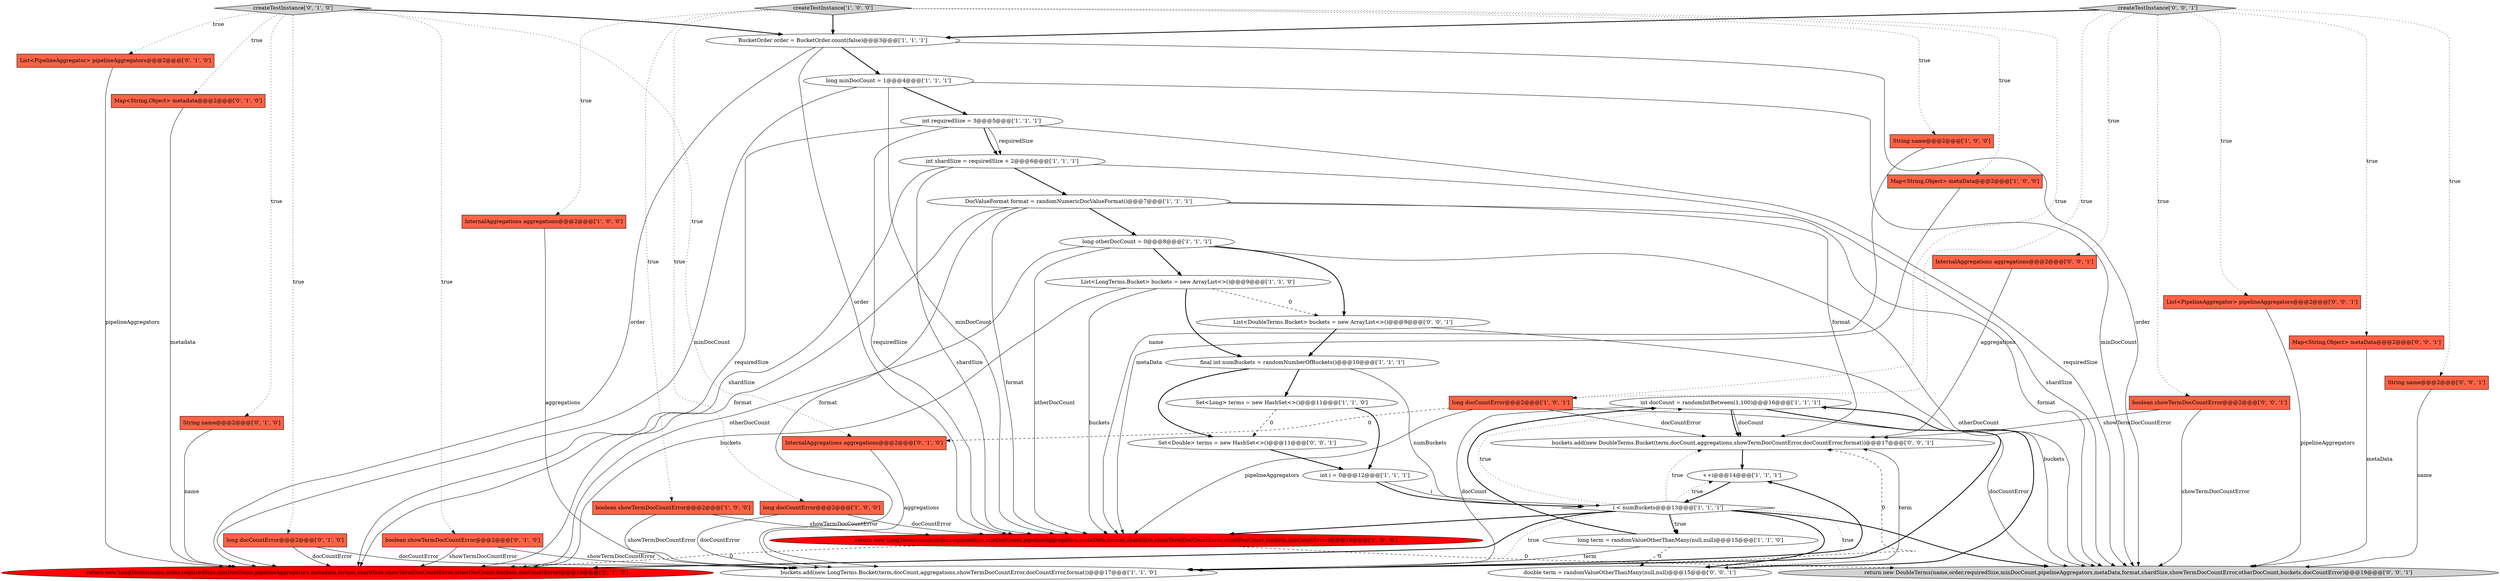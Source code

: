 digraph {
18 [style = filled, label = "int docCount = randomIntBetween(1,100)@@@16@@@['1', '1', '1']", fillcolor = white, shape = ellipse image = "AAA0AAABBB1BBB"];
36 [style = filled, label = "buckets.add(new DoubleTerms.Bucket(term,docCount,aggregations,showTermDocCountError,docCountError,format))@@@17@@@['0', '0', '1']", fillcolor = white, shape = ellipse image = "AAA0AAABBB3BBB"];
13 [style = filled, label = "createTestInstance['1', '0', '0']", fillcolor = lightgray, shape = diamond image = "AAA0AAABBB1BBB"];
20 [style = filled, label = "long minDocCount = 1@@@4@@@['1', '1', '1']", fillcolor = white, shape = ellipse image = "AAA0AAABBB1BBB"];
29 [style = filled, label = "InternalAggregations aggregations@@@2@@@['0', '1', '0']", fillcolor = tomato, shape = box image = "AAA1AAABBB2BBB"];
8 [style = filled, label = "int shardSize = requiredSize + 2@@@6@@@['1', '1', '1']", fillcolor = white, shape = ellipse image = "AAA0AAABBB1BBB"];
6 [style = filled, label = "final int numBuckets = randomNumberOfBuckets()@@@10@@@['1', '1', '1']", fillcolor = white, shape = ellipse image = "AAA0AAABBB1BBB"];
23 [style = filled, label = "List<PipelineAggregator> pipelineAggregators@@@2@@@['0', '1', '0']", fillcolor = tomato, shape = box image = "AAA0AAABBB2BBB"];
5 [style = filled, label = "int i = 0@@@12@@@['1', '1', '1']", fillcolor = white, shape = ellipse image = "AAA0AAABBB1BBB"];
38 [style = filled, label = "List<DoubleTerms.Bucket> buckets = new ArrayList<>()@@@9@@@['0', '0', '1']", fillcolor = white, shape = ellipse image = "AAA0AAABBB3BBB"];
3 [style = filled, label = "String name@@@2@@@['1', '0', '0']", fillcolor = tomato, shape = box image = "AAA0AAABBB1BBB"];
16 [style = filled, label = "long term = randomValueOtherThanMany(null,null)@@@15@@@['1', '1', '0']", fillcolor = white, shape = ellipse image = "AAA0AAABBB1BBB"];
27 [style = filled, label = "boolean showTermDocCountError@@@2@@@['0', '1', '0']", fillcolor = tomato, shape = box image = "AAA0AAABBB2BBB"];
37 [style = filled, label = "InternalAggregations aggregations@@@2@@@['0', '0', '1']", fillcolor = tomato, shape = box image = "AAA0AAABBB3BBB"];
40 [style = filled, label = "createTestInstance['0', '0', '1']", fillcolor = lightgray, shape = diamond image = "AAA0AAABBB3BBB"];
1 [style = filled, label = "i < numBuckets@@@13@@@['1', '1', '1']", fillcolor = white, shape = diamond image = "AAA0AAABBB1BBB"];
17 [style = filled, label = "long docCountError@@@2@@@['1', '0', '0']", fillcolor = tomato, shape = box image = "AAA0AAABBB1BBB"];
32 [style = filled, label = "return new DoubleTerms(name,order,requiredSize,minDocCount,pipelineAggregators,metaData,format,shardSize,showTermDocCountError,otherDocCount,buckets,docCountError)@@@19@@@['0', '0', '1']", fillcolor = lightgray, shape = ellipse image = "AAA0AAABBB3BBB"];
26 [style = filled, label = "Map<String,Object> metadata@@@2@@@['0', '1', '0']", fillcolor = tomato, shape = box image = "AAA0AAABBB2BBB"];
35 [style = filled, label = "boolean showTermDocCountError@@@2@@@['0', '0', '1']", fillcolor = tomato, shape = box image = "AAA0AAABBB3BBB"];
41 [style = filled, label = "Set<Double> terms = new HashSet<>()@@@11@@@['0', '0', '1']", fillcolor = white, shape = ellipse image = "AAA0AAABBB3BBB"];
7 [style = filled, label = "BucketOrder order = BucketOrder.count(false)@@@3@@@['1', '1', '1']", fillcolor = white, shape = ellipse image = "AAA0AAABBB1BBB"];
2 [style = filled, label = "return new LongTerms(name,order,requiredSize,minDocCount,pipelineAggregators,metaData,format,shardSize,showTermDocCountError,otherDocCount,buckets,docCountError)@@@19@@@['1', '0', '0']", fillcolor = red, shape = ellipse image = "AAA1AAABBB1BBB"];
4 [style = filled, label = "List<LongTerms.Bucket> buckets = new ArrayList<>()@@@9@@@['1', '1', '0']", fillcolor = white, shape = ellipse image = "AAA0AAABBB1BBB"];
25 [style = filled, label = "String name@@@2@@@['0', '1', '0']", fillcolor = tomato, shape = box image = "AAA0AAABBB2BBB"];
0 [style = filled, label = "boolean showTermDocCountError@@@2@@@['1', '0', '0']", fillcolor = tomato, shape = box image = "AAA0AAABBB1BBB"];
31 [style = filled, label = "List<PipelineAggregator> pipelineAggregators@@@2@@@['0', '0', '1']", fillcolor = tomato, shape = box image = "AAA0AAABBB3BBB"];
33 [style = filled, label = "Map<String,Object> metaData@@@2@@@['0', '0', '1']", fillcolor = tomato, shape = box image = "AAA0AAABBB3BBB"];
24 [style = filled, label = "return new LongTerms(name,order,requiredSize,minDocCount,pipelineAggregators,metadata,format,shardSize,showTermDocCountError,otherDocCount,buckets,docCountError)@@@19@@@['0', '1', '0']", fillcolor = red, shape = ellipse image = "AAA1AAABBB2BBB"];
9 [style = filled, label = "++i@@@14@@@['1', '1', '1']", fillcolor = white, shape = ellipse image = "AAA0AAABBB1BBB"];
21 [style = filled, label = "int requiredSize = 3@@@5@@@['1', '1', '1']", fillcolor = white, shape = ellipse image = "AAA0AAABBB1BBB"];
10 [style = filled, label = "Map<String,Object> metaData@@@2@@@['1', '0', '0']", fillcolor = tomato, shape = box image = "AAA0AAABBB1BBB"];
14 [style = filled, label = "Set<Long> terms = new HashSet<>()@@@11@@@['1', '1', '0']", fillcolor = white, shape = ellipse image = "AAA0AAABBB1BBB"];
11 [style = filled, label = "buckets.add(new LongTerms.Bucket(term,docCount,aggregations,showTermDocCountError,docCountError,format))@@@17@@@['1', '1', '0']", fillcolor = white, shape = ellipse image = "AAA0AAABBB1BBB"];
34 [style = filled, label = "String name@@@2@@@['0', '0', '1']", fillcolor = tomato, shape = box image = "AAA0AAABBB3BBB"];
28 [style = filled, label = "long docCountError@@@2@@@['0', '1', '0']", fillcolor = tomato, shape = box image = "AAA0AAABBB2BBB"];
12 [style = filled, label = "DocValueFormat format = randomNumericDocValueFormat()@@@7@@@['1', '1', '1']", fillcolor = white, shape = ellipse image = "AAA0AAABBB1BBB"];
22 [style = filled, label = "long docCountError@@@2@@@['1', '0', '1']", fillcolor = tomato, shape = box image = "AAA0AAABBB1BBB"];
39 [style = filled, label = "double term = randomValueOtherThanMany(null,null)@@@15@@@['0', '0', '1']", fillcolor = white, shape = ellipse image = "AAA0AAABBB3BBB"];
19 [style = filled, label = "InternalAggregations aggregations@@@2@@@['1', '0', '0']", fillcolor = tomato, shape = box image = "AAA0AAABBB1BBB"];
15 [style = filled, label = "long otherDocCount = 0@@@8@@@['1', '1', '1']", fillcolor = white, shape = ellipse image = "AAA0AAABBB1BBB"];
30 [style = filled, label = "createTestInstance['0', '1', '0']", fillcolor = lightgray, shape = diamond image = "AAA0AAABBB2BBB"];
12->32 [style = solid, label="format"];
1->39 [style = dotted, label="true"];
33->32 [style = solid, label="metaData"];
10->2 [style = solid, label="metaData"];
2->32 [style = dashed, label="0"];
0->11 [style = solid, label="showTermDocCountError"];
22->29 [style = dashed, label="0"];
21->24 [style = solid, label="requiredSize"];
18->11 [style = solid, label="docCount"];
21->8 [style = bold, label=""];
40->31 [style = dotted, label="true"];
11->9 [style = bold, label=""];
13->10 [style = dotted, label="true"];
40->37 [style = dotted, label="true"];
39->36 [style = solid, label="term"];
39->18 [style = bold, label=""];
15->2 [style = solid, label="otherDocCount"];
6->41 [style = bold, label=""];
12->2 [style = solid, label="format"];
29->11 [style = solid, label="aggregations"];
21->2 [style = solid, label="requiredSize"];
17->11 [style = solid, label="docCountError"];
19->11 [style = solid, label="aggregations"];
16->39 [style = dashed, label="0"];
22->2 [style = solid, label="pipelineAggregators"];
13->17 [style = dotted, label="true"];
15->38 [style = bold, label=""];
8->24 [style = solid, label="shardSize"];
36->9 [style = bold, label=""];
13->3 [style = dotted, label="true"];
34->32 [style = solid, label="name"];
35->36 [style = solid, label="showTermDocCountError"];
18->11 [style = bold, label=""];
13->19 [style = dotted, label="true"];
7->32 [style = solid, label="order"];
26->24 [style = solid, label="metadata"];
22->32 [style = solid, label="docCountError"];
11->36 [style = dashed, label="0"];
40->35 [style = dotted, label="true"];
38->6 [style = bold, label=""];
1->18 [style = dotted, label="true"];
40->22 [style = dotted, label="true"];
5->1 [style = bold, label=""];
27->24 [style = solid, label="showTermDocCountError"];
30->29 [style = dotted, label="true"];
13->22 [style = dotted, label="true"];
13->0 [style = dotted, label="true"];
17->2 [style = solid, label="docCountError"];
1->16 [style = bold, label=""];
30->7 [style = bold, label=""];
15->24 [style = solid, label="otherDocCount"];
16->11 [style = solid, label="term"];
7->2 [style = solid, label="order"];
30->23 [style = dotted, label="true"];
1->32 [style = bold, label=""];
2->24 [style = dashed, label="0"];
9->1 [style = bold, label=""];
30->28 [style = dotted, label="true"];
12->24 [style = solid, label="format"];
38->32 [style = solid, label="buckets"];
37->36 [style = solid, label="aggregations"];
35->32 [style = solid, label="showTermDocCountError"];
25->24 [style = solid, label="name"];
1->39 [style = bold, label=""];
40->34 [style = dotted, label="true"];
16->18 [style = bold, label=""];
4->38 [style = dashed, label="0"];
6->1 [style = solid, label="numBuckets"];
12->36 [style = solid, label="format"];
27->11 [style = solid, label="showTermDocCountError"];
4->2 [style = solid, label="buckets"];
0->2 [style = solid, label="showTermDocCountError"];
7->20 [style = bold, label=""];
8->32 [style = solid, label="shardSize"];
7->24 [style = solid, label="order"];
21->32 [style = solid, label="requiredSize"];
30->25 [style = dotted, label="true"];
1->9 [style = dotted, label="true"];
1->2 [style = bold, label=""];
1->16 [style = dotted, label="true"];
18->36 [style = solid, label="docCount"];
8->12 [style = bold, label=""];
14->41 [style = dashed, label="0"];
14->5 [style = bold, label=""];
4->24 [style = solid, label="buckets"];
23->24 [style = solid, label="pipelineAggregators"];
28->24 [style = solid, label="docCountError"];
40->33 [style = dotted, label="true"];
8->2 [style = solid, label="shardSize"];
4->6 [style = bold, label=""];
30->27 [style = dotted, label="true"];
12->11 [style = solid, label="format"];
1->11 [style = dotted, label="true"];
12->15 [style = bold, label=""];
20->2 [style = solid, label="minDocCount"];
18->36 [style = bold, label=""];
30->26 [style = dotted, label="true"];
5->1 [style = solid, label="i"];
21->8 [style = solid, label="requiredSize"];
3->2 [style = solid, label="name"];
22->36 [style = solid, label="docCountError"];
28->11 [style = solid, label="docCountError"];
20->24 [style = solid, label="minDocCount"];
31->32 [style = solid, label="pipelineAggregators"];
20->21 [style = bold, label=""];
6->14 [style = bold, label=""];
40->7 [style = bold, label=""];
1->36 [style = dotted, label="true"];
13->7 [style = bold, label=""];
1->24 [style = bold, label=""];
15->4 [style = bold, label=""];
15->32 [style = solid, label="otherDocCount"];
20->32 [style = solid, label="minDocCount"];
41->5 [style = bold, label=""];
}
